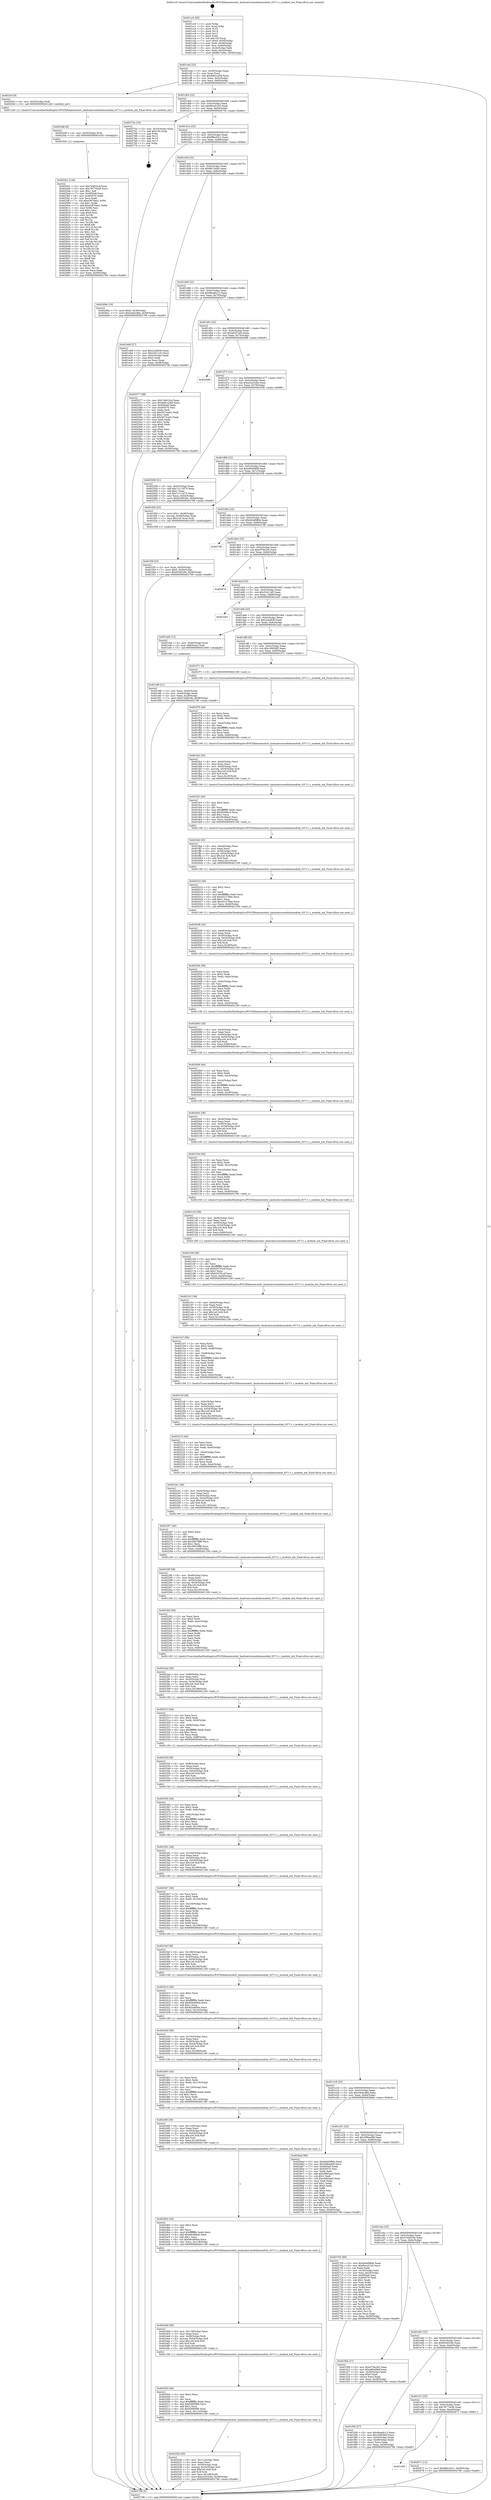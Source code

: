 digraph "0x401cc0" {
  label = "0x401cc0 (/mnt/c/Users/mathe/Desktop/tcc/POCII/binaries/extr_hashcatsrcmodulesmodule_03711.c_module_init_Final-ollvm.out::main(0))"
  labelloc = "t"
  node[shape=record]

  Entry [label="",width=0.3,height=0.3,shape=circle,fillcolor=black,style=filled]
  "0x401ced" [label="{
     0x401ced [23]\l
     | [instrs]\l
     &nbsp;&nbsp;0x401ced \<+3\>: mov -0x58(%rbp),%eax\l
     &nbsp;&nbsp;0x401cf0 \<+2\>: mov %eax,%ecx\l
     &nbsp;&nbsp;0x401cf2 \<+6\>: sub $0x8481e26d,%ecx\l
     &nbsp;&nbsp;0x401cf8 \<+3\>: mov %eax,-0x5c(%rbp)\l
     &nbsp;&nbsp;0x401cfb \<+3\>: mov %ecx,-0x60(%rbp)\l
     &nbsp;&nbsp;0x401cfe \<+6\>: je 00000000004025cf \<main+0x90f\>\l
  }"]
  "0x4025cf" [label="{
     0x4025cf [9]\l
     | [instrs]\l
     &nbsp;&nbsp;0x4025cf \<+4\>: mov -0x50(%rbp),%rdi\l
     &nbsp;&nbsp;0x4025d3 \<+5\>: call 0000000000401240 \<module_init\>\l
     | [calls]\l
     &nbsp;&nbsp;0x401240 \{1\} (/mnt/c/Users/mathe/Desktop/tcc/POCII/binaries/extr_hashcatsrcmodulesmodule_03711.c_module_init_Final-ollvm.out::module_init)\l
  }"]
  "0x401d04" [label="{
     0x401d04 [22]\l
     | [instrs]\l
     &nbsp;&nbsp;0x401d04 \<+5\>: jmp 0000000000401d09 \<main+0x49\>\l
     &nbsp;&nbsp;0x401d09 \<+3\>: mov -0x5c(%rbp),%eax\l
     &nbsp;&nbsp;0x401d0c \<+5\>: sub $0x84ca51b5,%eax\l
     &nbsp;&nbsp;0x401d11 \<+3\>: mov %eax,-0x64(%rbp)\l
     &nbsp;&nbsp;0x401d14 \<+6\>: je 000000000040275e \<main+0xa9e\>\l
  }"]
  Exit [label="",width=0.3,height=0.3,shape=circle,fillcolor=black,style=filled,peripheries=2]
  "0x40275e" [label="{
     0x40275e [19]\l
     | [instrs]\l
     &nbsp;&nbsp;0x40275e \<+3\>: mov -0x24(%rbp),%eax\l
     &nbsp;&nbsp;0x402761 \<+7\>: add $0x100,%rsp\l
     &nbsp;&nbsp;0x402768 \<+1\>: pop %rbx\l
     &nbsp;&nbsp;0x402769 \<+2\>: pop %r12\l
     &nbsp;&nbsp;0x40276b \<+2\>: pop %r14\l
     &nbsp;&nbsp;0x40276d \<+2\>: pop %r15\l
     &nbsp;&nbsp;0x40276f \<+1\>: pop %rbp\l
     &nbsp;&nbsp;0x402770 \<+1\>: ret\l
  }"]
  "0x401d1a" [label="{
     0x401d1a [22]\l
     | [instrs]\l
     &nbsp;&nbsp;0x401d1a \<+5\>: jmp 0000000000401d1f \<main+0x5f\>\l
     &nbsp;&nbsp;0x401d1f \<+3\>: mov -0x5c(%rbp),%eax\l
     &nbsp;&nbsp;0x401d22 \<+5\>: sub $0x8fbc02c1,%eax\l
     &nbsp;&nbsp;0x401d27 \<+3\>: mov %eax,-0x68(%rbp)\l
     &nbsp;&nbsp;0x401d2a \<+6\>: je 000000000040269a \<main+0x9da\>\l
  }"]
  "0x401e95" [label="{
     0x401e95\l
  }", style=dashed]
  "0x40269a" [label="{
     0x40269a [19]\l
     | [instrs]\l
     &nbsp;&nbsp;0x40269a \<+7\>: movl $0x0,-0x30(%rbp)\l
     &nbsp;&nbsp;0x4026a1 \<+7\>: movl $0x24e4cd8a,-0x58(%rbp)\l
     &nbsp;&nbsp;0x4026a8 \<+5\>: jmp 0000000000402796 \<main+0xad6\>\l
  }"]
  "0x401d30" [label="{
     0x401d30 [22]\l
     | [instrs]\l
     &nbsp;&nbsp;0x401d30 \<+5\>: jmp 0000000000401d35 \<main+0x75\>\l
     &nbsp;&nbsp;0x401d35 \<+3\>: mov -0x5c(%rbp),%eax\l
     &nbsp;&nbsp;0x401d38 \<+5\>: sub $0x8fc7a06c,%eax\l
     &nbsp;&nbsp;0x401d3d \<+3\>: mov %eax,-0x6c(%rbp)\l
     &nbsp;&nbsp;0x401d40 \<+6\>: je 0000000000401eb8 \<main+0x1f8\>\l
  }"]
  "0x402671" [label="{
     0x402671 [12]\l
     | [instrs]\l
     &nbsp;&nbsp;0x402671 \<+7\>: movl $0x8fbc02c1,-0x58(%rbp)\l
     &nbsp;&nbsp;0x402678 \<+5\>: jmp 0000000000402796 \<main+0xad6\>\l
  }"]
  "0x401eb8" [label="{
     0x401eb8 [27]\l
     | [instrs]\l
     &nbsp;&nbsp;0x401eb8 \<+5\>: mov $0x2cbd930,%eax\l
     &nbsp;&nbsp;0x401ebd \<+5\>: mov $0x23411d3,%ecx\l
     &nbsp;&nbsp;0x401ec2 \<+3\>: mov -0x2c(%rbp),%edx\l
     &nbsp;&nbsp;0x401ec5 \<+3\>: cmp $0x2,%edx\l
     &nbsp;&nbsp;0x401ec8 \<+3\>: cmovne %ecx,%eax\l
     &nbsp;&nbsp;0x401ecb \<+3\>: mov %eax,-0x58(%rbp)\l
     &nbsp;&nbsp;0x401ece \<+5\>: jmp 0000000000402796 \<main+0xad6\>\l
  }"]
  "0x401d46" [label="{
     0x401d46 [22]\l
     | [instrs]\l
     &nbsp;&nbsp;0x401d46 \<+5\>: jmp 0000000000401d4b \<main+0x8b\>\l
     &nbsp;&nbsp;0x401d4b \<+3\>: mov -0x5c(%rbp),%eax\l
     &nbsp;&nbsp;0x401d4e \<+5\>: sub $0x9bae6c13,%eax\l
     &nbsp;&nbsp;0x401d53 \<+3\>: mov %eax,-0x70(%rbp)\l
     &nbsp;&nbsp;0x401d56 \<+6\>: je 0000000000402577 \<main+0x8b7\>\l
  }"]
  "0x402796" [label="{
     0x402796 [5]\l
     | [instrs]\l
     &nbsp;&nbsp;0x402796 \<+5\>: jmp 0000000000401ced \<main+0x2d\>\l
  }"]
  "0x401cc0" [label="{
     0x401cc0 [45]\l
     | [instrs]\l
     &nbsp;&nbsp;0x401cc0 \<+1\>: push %rbp\l
     &nbsp;&nbsp;0x401cc1 \<+3\>: mov %rsp,%rbp\l
     &nbsp;&nbsp;0x401cc4 \<+2\>: push %r15\l
     &nbsp;&nbsp;0x401cc6 \<+2\>: push %r14\l
     &nbsp;&nbsp;0x401cc8 \<+2\>: push %r12\l
     &nbsp;&nbsp;0x401cca \<+1\>: push %rbx\l
     &nbsp;&nbsp;0x401ccb \<+7\>: sub $0x100,%rsp\l
     &nbsp;&nbsp;0x401cd2 \<+7\>: movl $0x0,-0x30(%rbp)\l
     &nbsp;&nbsp;0x401cd9 \<+3\>: mov %edi,-0x34(%rbp)\l
     &nbsp;&nbsp;0x401cdc \<+4\>: mov %rsi,-0x40(%rbp)\l
     &nbsp;&nbsp;0x401ce0 \<+3\>: mov -0x34(%rbp),%edi\l
     &nbsp;&nbsp;0x401ce3 \<+3\>: mov %edi,-0x2c(%rbp)\l
     &nbsp;&nbsp;0x401ce6 \<+7\>: movl $0x8fc7a06c,-0x58(%rbp)\l
  }"]
  "0x4025e1" [label="{
     0x4025e1 [144]\l
     | [instrs]\l
     &nbsp;&nbsp;0x4025e1 \<+5\>: mov $0x7d461fcd,%eax\l
     &nbsp;&nbsp;0x4025e6 \<+5\>: mov $0x78775a36,%ecx\l
     &nbsp;&nbsp;0x4025eb \<+2\>: mov $0x1,%dl\l
     &nbsp;&nbsp;0x4025ed \<+7\>: mov 0x4050a8,%esi\l
     &nbsp;&nbsp;0x4025f4 \<+8\>: mov 0x405070,%r8d\l
     &nbsp;&nbsp;0x4025fc \<+3\>: mov %esi,%r9d\l
     &nbsp;&nbsp;0x4025ff \<+7\>: sub $0xe3870ed1,%r9d\l
     &nbsp;&nbsp;0x402606 \<+4\>: sub $0x1,%r9d\l
     &nbsp;&nbsp;0x40260a \<+7\>: add $0xe3870ed1,%r9d\l
     &nbsp;&nbsp;0x402611 \<+4\>: imul %r9d,%esi\l
     &nbsp;&nbsp;0x402615 \<+3\>: and $0x1,%esi\l
     &nbsp;&nbsp;0x402618 \<+3\>: cmp $0x0,%esi\l
     &nbsp;&nbsp;0x40261b \<+4\>: sete %r10b\l
     &nbsp;&nbsp;0x40261f \<+4\>: cmp $0xa,%r8d\l
     &nbsp;&nbsp;0x402623 \<+4\>: setl %r11b\l
     &nbsp;&nbsp;0x402627 \<+3\>: mov %r10b,%bl\l
     &nbsp;&nbsp;0x40262a \<+3\>: xor $0xff,%bl\l
     &nbsp;&nbsp;0x40262d \<+3\>: mov %r11b,%r14b\l
     &nbsp;&nbsp;0x402630 \<+4\>: xor $0xff,%r14b\l
     &nbsp;&nbsp;0x402634 \<+3\>: xor $0x1,%dl\l
     &nbsp;&nbsp;0x402637 \<+3\>: mov %bl,%r15b\l
     &nbsp;&nbsp;0x40263a \<+4\>: and $0xff,%r15b\l
     &nbsp;&nbsp;0x40263e \<+3\>: and %dl,%r10b\l
     &nbsp;&nbsp;0x402641 \<+3\>: mov %r14b,%r12b\l
     &nbsp;&nbsp;0x402644 \<+4\>: and $0xff,%r12b\l
     &nbsp;&nbsp;0x402648 \<+3\>: and %dl,%r11b\l
     &nbsp;&nbsp;0x40264b \<+3\>: or %r10b,%r15b\l
     &nbsp;&nbsp;0x40264e \<+3\>: or %r11b,%r12b\l
     &nbsp;&nbsp;0x402651 \<+3\>: xor %r12b,%r15b\l
     &nbsp;&nbsp;0x402654 \<+3\>: or %r14b,%bl\l
     &nbsp;&nbsp;0x402657 \<+3\>: xor $0xff,%bl\l
     &nbsp;&nbsp;0x40265a \<+3\>: or $0x1,%dl\l
     &nbsp;&nbsp;0x40265d \<+2\>: and %dl,%bl\l
     &nbsp;&nbsp;0x40265f \<+3\>: or %bl,%r15b\l
     &nbsp;&nbsp;0x402662 \<+4\>: test $0x1,%r15b\l
     &nbsp;&nbsp;0x402666 \<+3\>: cmovne %ecx,%eax\l
     &nbsp;&nbsp;0x402669 \<+3\>: mov %eax,-0x58(%rbp)\l
     &nbsp;&nbsp;0x40266c \<+5\>: jmp 0000000000402796 \<main+0xad6\>\l
  }"]
  "0x402577" [label="{
     0x402577 [88]\l
     | [instrs]\l
     &nbsp;&nbsp;0x402577 \<+5\>: mov $0x7d461fcd,%eax\l
     &nbsp;&nbsp;0x40257c \<+5\>: mov $0x8481e26d,%ecx\l
     &nbsp;&nbsp;0x402581 \<+7\>: mov 0x4050a8,%edx\l
     &nbsp;&nbsp;0x402588 \<+7\>: mov 0x405070,%esi\l
     &nbsp;&nbsp;0x40258f \<+2\>: mov %edx,%edi\l
     &nbsp;&nbsp;0x402591 \<+6\>: sub $0x2673ca0c,%edi\l
     &nbsp;&nbsp;0x402597 \<+3\>: sub $0x1,%edi\l
     &nbsp;&nbsp;0x40259a \<+6\>: add $0x2673ca0c,%edi\l
     &nbsp;&nbsp;0x4025a0 \<+3\>: imul %edi,%edx\l
     &nbsp;&nbsp;0x4025a3 \<+3\>: and $0x1,%edx\l
     &nbsp;&nbsp;0x4025a6 \<+3\>: cmp $0x0,%edx\l
     &nbsp;&nbsp;0x4025a9 \<+4\>: sete %r8b\l
     &nbsp;&nbsp;0x4025ad \<+3\>: cmp $0xa,%esi\l
     &nbsp;&nbsp;0x4025b0 \<+4\>: setl %r9b\l
     &nbsp;&nbsp;0x4025b4 \<+3\>: mov %r8b,%r10b\l
     &nbsp;&nbsp;0x4025b7 \<+3\>: and %r9b,%r10b\l
     &nbsp;&nbsp;0x4025ba \<+3\>: xor %r9b,%r8b\l
     &nbsp;&nbsp;0x4025bd \<+3\>: or %r8b,%r10b\l
     &nbsp;&nbsp;0x4025c0 \<+4\>: test $0x1,%r10b\l
     &nbsp;&nbsp;0x4025c4 \<+3\>: cmovne %ecx,%eax\l
     &nbsp;&nbsp;0x4025c7 \<+3\>: mov %eax,-0x58(%rbp)\l
     &nbsp;&nbsp;0x4025ca \<+5\>: jmp 0000000000402796 \<main+0xad6\>\l
  }"]
  "0x401d5c" [label="{
     0x401d5c [22]\l
     | [instrs]\l
     &nbsp;&nbsp;0x401d5c \<+5\>: jmp 0000000000401d61 \<main+0xa1\>\l
     &nbsp;&nbsp;0x401d61 \<+3\>: mov -0x5c(%rbp),%eax\l
     &nbsp;&nbsp;0x401d64 \<+5\>: sub $0xa02f7a43,%eax\l
     &nbsp;&nbsp;0x401d69 \<+3\>: mov %eax,-0x74(%rbp)\l
     &nbsp;&nbsp;0x401d6c \<+6\>: je 0000000000402689 \<main+0x9c9\>\l
  }"]
  "0x4025d8" [label="{
     0x4025d8 [9]\l
     | [instrs]\l
     &nbsp;&nbsp;0x4025d8 \<+4\>: mov -0x50(%rbp),%rdi\l
     &nbsp;&nbsp;0x4025dc \<+5\>: call 0000000000401030 \<free@plt\>\l
     | [calls]\l
     &nbsp;&nbsp;0x401030 \{1\} (unknown)\l
  }"]
  "0x402689" [label="{
     0x402689\l
  }", style=dashed]
  "0x401d72" [label="{
     0x401d72 [22]\l
     | [instrs]\l
     &nbsp;&nbsp;0x401d72 \<+5\>: jmp 0000000000401d77 \<main+0xb7\>\l
     &nbsp;&nbsp;0x401d77 \<+3\>: mov -0x5c(%rbp),%eax\l
     &nbsp;&nbsp;0x401d7a \<+5\>: sub $0xa1b22c6a,%eax\l
     &nbsp;&nbsp;0x401d7f \<+3\>: mov %eax,-0x78(%rbp)\l
     &nbsp;&nbsp;0x401d82 \<+6\>: je 0000000000402558 \<main+0x898\>\l
  }"]
  "0x40252b" [label="{
     0x40252b [45]\l
     | [instrs]\l
     &nbsp;&nbsp;0x40252b \<+6\>: mov -0x11c(%rbp),%ecx\l
     &nbsp;&nbsp;0x402531 \<+3\>: imul %eax,%ecx\l
     &nbsp;&nbsp;0x402534 \<+4\>: mov -0x50(%rbp),%rdi\l
     &nbsp;&nbsp;0x402538 \<+4\>: movslq -0x54(%rbp),%r8\l
     &nbsp;&nbsp;0x40253c \<+7\>: imul $0x1e0,%r8,%r8\l
     &nbsp;&nbsp;0x402543 \<+3\>: add %r8,%rdi\l
     &nbsp;&nbsp;0x402546 \<+6\>: mov %ecx,0x1d8(%rdi)\l
     &nbsp;&nbsp;0x40254c \<+7\>: movl $0xa1b22c6a,-0x58(%rbp)\l
     &nbsp;&nbsp;0x402553 \<+5\>: jmp 0000000000402796 \<main+0xad6\>\l
  }"]
  "0x402558" [label="{
     0x402558 [31]\l
     | [instrs]\l
     &nbsp;&nbsp;0x402558 \<+3\>: mov -0x54(%rbp),%eax\l
     &nbsp;&nbsp;0x40255b \<+5\>: add $0x7c113475,%eax\l
     &nbsp;&nbsp;0x402560 \<+3\>: add $0x1,%eax\l
     &nbsp;&nbsp;0x402563 \<+5\>: sub $0x7c113475,%eax\l
     &nbsp;&nbsp;0x402568 \<+3\>: mov %eax,-0x54(%rbp)\l
     &nbsp;&nbsp;0x40256b \<+7\>: movl $0x654922fe,-0x58(%rbp)\l
     &nbsp;&nbsp;0x402572 \<+5\>: jmp 0000000000402796 \<main+0xad6\>\l
  }"]
  "0x401d88" [label="{
     0x401d88 [22]\l
     | [instrs]\l
     &nbsp;&nbsp;0x401d88 \<+5\>: jmp 0000000000401d8d \<main+0xcd\>\l
     &nbsp;&nbsp;0x401d8d \<+3\>: mov -0x5c(%rbp),%eax\l
     &nbsp;&nbsp;0x401d90 \<+5\>: sub $0xa90d48df,%eax\l
     &nbsp;&nbsp;0x401d95 \<+3\>: mov %eax,-0x7c(%rbp)\l
     &nbsp;&nbsp;0x401d98 \<+6\>: je 0000000000401f28 \<main+0x268\>\l
  }"]
  "0x402503" [label="{
     0x402503 [40]\l
     | [instrs]\l
     &nbsp;&nbsp;0x402503 \<+5\>: mov $0x2,%ecx\l
     &nbsp;&nbsp;0x402508 \<+1\>: cltd\l
     &nbsp;&nbsp;0x402509 \<+2\>: idiv %ecx\l
     &nbsp;&nbsp;0x40250b \<+6\>: imul $0xfffffffe,%edx,%ecx\l
     &nbsp;&nbsp;0x402511 \<+6\>: add $0xf28906f9,%ecx\l
     &nbsp;&nbsp;0x402517 \<+3\>: add $0x1,%ecx\l
     &nbsp;&nbsp;0x40251a \<+6\>: sub $0xf28906f9,%ecx\l
     &nbsp;&nbsp;0x402520 \<+6\>: mov %ecx,-0x11c(%rbp)\l
     &nbsp;&nbsp;0x402526 \<+5\>: call 0000000000401160 \<next_i\>\l
     | [calls]\l
     &nbsp;&nbsp;0x401160 \{1\} (/mnt/c/Users/mathe/Desktop/tcc/POCII/binaries/extr_hashcatsrcmodulesmodule_03711.c_module_init_Final-ollvm.out::next_i)\l
  }"]
  "0x401f28" [label="{
     0x401f28 [23]\l
     | [instrs]\l
     &nbsp;&nbsp;0x401f28 \<+7\>: movl $0x1,-0x48(%rbp)\l
     &nbsp;&nbsp;0x401f2f \<+4\>: movslq -0x48(%rbp),%rax\l
     &nbsp;&nbsp;0x401f33 \<+7\>: imul $0x1e0,%rax,%rdi\l
     &nbsp;&nbsp;0x401f3a \<+5\>: call 0000000000401050 \<malloc@plt\>\l
     | [calls]\l
     &nbsp;&nbsp;0x401050 \{1\} (unknown)\l
  }"]
  "0x401d9e" [label="{
     0x401d9e [22]\l
     | [instrs]\l
     &nbsp;&nbsp;0x401d9e \<+5\>: jmp 0000000000401da3 \<main+0xe3\>\l
     &nbsp;&nbsp;0x401da3 \<+3\>: mov -0x5c(%rbp),%eax\l
     &nbsp;&nbsp;0x401da6 \<+5\>: sub $0xb64d980e,%eax\l
     &nbsp;&nbsp;0x401dab \<+3\>: mov %eax,-0x80(%rbp)\l
     &nbsp;&nbsp;0x401dae \<+6\>: je 000000000040278f \<main+0xacf\>\l
  }"]
  "0x4024dd" [label="{
     0x4024dd [38]\l
     | [instrs]\l
     &nbsp;&nbsp;0x4024dd \<+6\>: mov -0x118(%rbp),%ecx\l
     &nbsp;&nbsp;0x4024e3 \<+3\>: imul %eax,%ecx\l
     &nbsp;&nbsp;0x4024e6 \<+4\>: mov -0x50(%rbp),%rdi\l
     &nbsp;&nbsp;0x4024ea \<+4\>: movslq -0x54(%rbp),%r8\l
     &nbsp;&nbsp;0x4024ee \<+7\>: imul $0x1e0,%r8,%r8\l
     &nbsp;&nbsp;0x4024f5 \<+3\>: add %r8,%rdi\l
     &nbsp;&nbsp;0x4024f8 \<+6\>: mov %ecx,0x1d4(%rdi)\l
     &nbsp;&nbsp;0x4024fe \<+5\>: call 0000000000401160 \<next_i\>\l
     | [calls]\l
     &nbsp;&nbsp;0x401160 \{1\} (/mnt/c/Users/mathe/Desktop/tcc/POCII/binaries/extr_hashcatsrcmodulesmodule_03711.c_module_init_Final-ollvm.out::next_i)\l
  }"]
  "0x40278f" [label="{
     0x40278f\l
  }", style=dashed]
  "0x401db4" [label="{
     0x401db4 [25]\l
     | [instrs]\l
     &nbsp;&nbsp;0x401db4 \<+5\>: jmp 0000000000401db9 \<main+0xf9\>\l
     &nbsp;&nbsp;0x401db9 \<+3\>: mov -0x5c(%rbp),%eax\l
     &nbsp;&nbsp;0x401dbc \<+5\>: sub $0xcf79e2e5,%eax\l
     &nbsp;&nbsp;0x401dc1 \<+6\>: mov %eax,-0x84(%rbp)\l
     &nbsp;&nbsp;0x401dc7 \<+6\>: je 000000000040267d \<main+0x9bd\>\l
  }"]
  "0x4024b5" [label="{
     0x4024b5 [40]\l
     | [instrs]\l
     &nbsp;&nbsp;0x4024b5 \<+5\>: mov $0x2,%ecx\l
     &nbsp;&nbsp;0x4024ba \<+1\>: cltd\l
     &nbsp;&nbsp;0x4024bb \<+2\>: idiv %ecx\l
     &nbsp;&nbsp;0x4024bd \<+6\>: imul $0xfffffffe,%edx,%ecx\l
     &nbsp;&nbsp;0x4024c3 \<+6\>: add $0xb9cd9de0,%ecx\l
     &nbsp;&nbsp;0x4024c9 \<+3\>: add $0x1,%ecx\l
     &nbsp;&nbsp;0x4024cc \<+6\>: sub $0xb9cd9de0,%ecx\l
     &nbsp;&nbsp;0x4024d2 \<+6\>: mov %ecx,-0x118(%rbp)\l
     &nbsp;&nbsp;0x4024d8 \<+5\>: call 0000000000401160 \<next_i\>\l
     | [calls]\l
     &nbsp;&nbsp;0x401160 \{1\} (/mnt/c/Users/mathe/Desktop/tcc/POCII/binaries/extr_hashcatsrcmodulesmodule_03711.c_module_init_Final-ollvm.out::next_i)\l
  }"]
  "0x40267d" [label="{
     0x40267d\l
  }", style=dashed]
  "0x401dcd" [label="{
     0x401dcd [25]\l
     | [instrs]\l
     &nbsp;&nbsp;0x401dcd \<+5\>: jmp 0000000000401dd2 \<main+0x112\>\l
     &nbsp;&nbsp;0x401dd2 \<+3\>: mov -0x5c(%rbp),%eax\l
     &nbsp;&nbsp;0x401dd5 \<+5\>: sub $0x23411d3,%eax\l
     &nbsp;&nbsp;0x401dda \<+6\>: mov %eax,-0x88(%rbp)\l
     &nbsp;&nbsp;0x401de0 \<+6\>: je 0000000000401ed3 \<main+0x213\>\l
  }"]
  "0x40248f" [label="{
     0x40248f [38]\l
     | [instrs]\l
     &nbsp;&nbsp;0x40248f \<+6\>: mov -0x114(%rbp),%ecx\l
     &nbsp;&nbsp;0x402495 \<+3\>: imul %eax,%ecx\l
     &nbsp;&nbsp;0x402498 \<+4\>: mov -0x50(%rbp),%rdi\l
     &nbsp;&nbsp;0x40249c \<+4\>: movslq -0x54(%rbp),%r8\l
     &nbsp;&nbsp;0x4024a0 \<+7\>: imul $0x1e0,%r8,%r8\l
     &nbsp;&nbsp;0x4024a7 \<+3\>: add %r8,%rdi\l
     &nbsp;&nbsp;0x4024aa \<+6\>: mov %ecx,0x1d0(%rdi)\l
     &nbsp;&nbsp;0x4024b0 \<+5\>: call 0000000000401160 \<next_i\>\l
     | [calls]\l
     &nbsp;&nbsp;0x401160 \{1\} (/mnt/c/Users/mathe/Desktop/tcc/POCII/binaries/extr_hashcatsrcmodulesmodule_03711.c_module_init_Final-ollvm.out::next_i)\l
  }"]
  "0x401ed3" [label="{
     0x401ed3\l
  }", style=dashed]
  "0x401de6" [label="{
     0x401de6 [25]\l
     | [instrs]\l
     &nbsp;&nbsp;0x401de6 \<+5\>: jmp 0000000000401deb \<main+0x12b\>\l
     &nbsp;&nbsp;0x401deb \<+3\>: mov -0x5c(%rbp),%eax\l
     &nbsp;&nbsp;0x401dee \<+5\>: sub $0x2cbd930,%eax\l
     &nbsp;&nbsp;0x401df3 \<+6\>: mov %eax,-0x8c(%rbp)\l
     &nbsp;&nbsp;0x401df9 \<+6\>: je 0000000000401eeb \<main+0x22b\>\l
  }"]
  "0x402463" [label="{
     0x402463 [44]\l
     | [instrs]\l
     &nbsp;&nbsp;0x402463 \<+2\>: xor %ecx,%ecx\l
     &nbsp;&nbsp;0x402465 \<+5\>: mov $0x2,%edx\l
     &nbsp;&nbsp;0x40246a \<+6\>: mov %edx,-0x110(%rbp)\l
     &nbsp;&nbsp;0x402470 \<+1\>: cltd\l
     &nbsp;&nbsp;0x402471 \<+6\>: mov -0x110(%rbp),%esi\l
     &nbsp;&nbsp;0x402477 \<+2\>: idiv %esi\l
     &nbsp;&nbsp;0x402479 \<+6\>: imul $0xfffffffe,%edx,%edx\l
     &nbsp;&nbsp;0x40247f \<+3\>: sub $0x1,%ecx\l
     &nbsp;&nbsp;0x402482 \<+2\>: sub %ecx,%edx\l
     &nbsp;&nbsp;0x402484 \<+6\>: mov %edx,-0x114(%rbp)\l
     &nbsp;&nbsp;0x40248a \<+5\>: call 0000000000401160 \<next_i\>\l
     | [calls]\l
     &nbsp;&nbsp;0x401160 \{1\} (/mnt/c/Users/mathe/Desktop/tcc/POCII/binaries/extr_hashcatsrcmodulesmodule_03711.c_module_init_Final-ollvm.out::next_i)\l
  }"]
  "0x401eeb" [label="{
     0x401eeb [13]\l
     | [instrs]\l
     &nbsp;&nbsp;0x401eeb \<+4\>: mov -0x40(%rbp),%rax\l
     &nbsp;&nbsp;0x401eef \<+4\>: mov 0x8(%rax),%rdi\l
     &nbsp;&nbsp;0x401ef3 \<+5\>: call 0000000000401060 \<atoi@plt\>\l
     | [calls]\l
     &nbsp;&nbsp;0x401060 \{1\} (unknown)\l
  }"]
  "0x401dff" [label="{
     0x401dff [25]\l
     | [instrs]\l
     &nbsp;&nbsp;0x401dff \<+5\>: jmp 0000000000401e04 \<main+0x144\>\l
     &nbsp;&nbsp;0x401e04 \<+3\>: mov -0x5c(%rbp),%eax\l
     &nbsp;&nbsp;0x401e07 \<+5\>: sub $0x1695f4f3,%eax\l
     &nbsp;&nbsp;0x401e0c \<+6\>: mov %eax,-0x90(%rbp)\l
     &nbsp;&nbsp;0x401e12 \<+6\>: je 0000000000401f71 \<main+0x2b1\>\l
  }"]
  "0x401ef8" [label="{
     0x401ef8 [21]\l
     | [instrs]\l
     &nbsp;&nbsp;0x401ef8 \<+3\>: mov %eax,-0x44(%rbp)\l
     &nbsp;&nbsp;0x401efb \<+3\>: mov -0x44(%rbp),%eax\l
     &nbsp;&nbsp;0x401efe \<+3\>: mov %eax,-0x28(%rbp)\l
     &nbsp;&nbsp;0x401f01 \<+7\>: movl $0x37bb819b,-0x58(%rbp)\l
     &nbsp;&nbsp;0x401f08 \<+5\>: jmp 0000000000402796 \<main+0xad6\>\l
  }"]
  "0x40243d" [label="{
     0x40243d [38]\l
     | [instrs]\l
     &nbsp;&nbsp;0x40243d \<+6\>: mov -0x10c(%rbp),%ecx\l
     &nbsp;&nbsp;0x402443 \<+3\>: imul %eax,%ecx\l
     &nbsp;&nbsp;0x402446 \<+4\>: mov -0x50(%rbp),%rdi\l
     &nbsp;&nbsp;0x40244a \<+4\>: movslq -0x54(%rbp),%r8\l
     &nbsp;&nbsp;0x40244e \<+7\>: imul $0x1e0,%r8,%r8\l
     &nbsp;&nbsp;0x402455 \<+3\>: add %r8,%rdi\l
     &nbsp;&nbsp;0x402458 \<+6\>: mov %ecx,0x198(%rdi)\l
     &nbsp;&nbsp;0x40245e \<+5\>: call 0000000000401160 \<next_i\>\l
     | [calls]\l
     &nbsp;&nbsp;0x401160 \{1\} (/mnt/c/Users/mathe/Desktop/tcc/POCII/binaries/extr_hashcatsrcmodulesmodule_03711.c_module_init_Final-ollvm.out::next_i)\l
  }"]
  "0x401f71" [label="{
     0x401f71 [5]\l
     | [instrs]\l
     &nbsp;&nbsp;0x401f71 \<+5\>: call 0000000000401160 \<next_i\>\l
     | [calls]\l
     &nbsp;&nbsp;0x401160 \{1\} (/mnt/c/Users/mathe/Desktop/tcc/POCII/binaries/extr_hashcatsrcmodulesmodule_03711.c_module_init_Final-ollvm.out::next_i)\l
  }"]
  "0x401e18" [label="{
     0x401e18 [25]\l
     | [instrs]\l
     &nbsp;&nbsp;0x401e18 \<+5\>: jmp 0000000000401e1d \<main+0x15d\>\l
     &nbsp;&nbsp;0x401e1d \<+3\>: mov -0x5c(%rbp),%eax\l
     &nbsp;&nbsp;0x401e20 \<+5\>: sub $0x24e4cd8a,%eax\l
     &nbsp;&nbsp;0x401e25 \<+6\>: mov %eax,-0x94(%rbp)\l
     &nbsp;&nbsp;0x401e2b \<+6\>: je 00000000004026ad \<main+0x9ed\>\l
  }"]
  "0x402415" [label="{
     0x402415 [40]\l
     | [instrs]\l
     &nbsp;&nbsp;0x402415 \<+5\>: mov $0x2,%ecx\l
     &nbsp;&nbsp;0x40241a \<+1\>: cltd\l
     &nbsp;&nbsp;0x40241b \<+2\>: idiv %ecx\l
     &nbsp;&nbsp;0x40241d \<+6\>: imul $0xfffffffe,%edx,%ecx\l
     &nbsp;&nbsp;0x402423 \<+6\>: add $0x82b4695a,%ecx\l
     &nbsp;&nbsp;0x402429 \<+3\>: add $0x1,%ecx\l
     &nbsp;&nbsp;0x40242c \<+6\>: sub $0x82b4695a,%ecx\l
     &nbsp;&nbsp;0x402432 \<+6\>: mov %ecx,-0x10c(%rbp)\l
     &nbsp;&nbsp;0x402438 \<+5\>: call 0000000000401160 \<next_i\>\l
     | [calls]\l
     &nbsp;&nbsp;0x401160 \{1\} (/mnt/c/Users/mathe/Desktop/tcc/POCII/binaries/extr_hashcatsrcmodulesmodule_03711.c_module_init_Final-ollvm.out::next_i)\l
  }"]
  "0x4026ad" [label="{
     0x4026ad [88]\l
     | [instrs]\l
     &nbsp;&nbsp;0x4026ad \<+5\>: mov $0xb64d980e,%eax\l
     &nbsp;&nbsp;0x4026b2 \<+5\>: mov $0x2f0bad99,%ecx\l
     &nbsp;&nbsp;0x4026b7 \<+7\>: mov 0x4050a8,%edx\l
     &nbsp;&nbsp;0x4026be \<+7\>: mov 0x405070,%esi\l
     &nbsp;&nbsp;0x4026c5 \<+2\>: mov %edx,%edi\l
     &nbsp;&nbsp;0x4026c7 \<+6\>: add $0xcfd83aa5,%edi\l
     &nbsp;&nbsp;0x4026cd \<+3\>: sub $0x1,%edi\l
     &nbsp;&nbsp;0x4026d0 \<+6\>: sub $0xcfd83aa5,%edi\l
     &nbsp;&nbsp;0x4026d6 \<+3\>: imul %edi,%edx\l
     &nbsp;&nbsp;0x4026d9 \<+3\>: and $0x1,%edx\l
     &nbsp;&nbsp;0x4026dc \<+3\>: cmp $0x0,%edx\l
     &nbsp;&nbsp;0x4026df \<+4\>: sete %r8b\l
     &nbsp;&nbsp;0x4026e3 \<+3\>: cmp $0xa,%esi\l
     &nbsp;&nbsp;0x4026e6 \<+4\>: setl %r9b\l
     &nbsp;&nbsp;0x4026ea \<+3\>: mov %r8b,%r10b\l
     &nbsp;&nbsp;0x4026ed \<+3\>: and %r9b,%r10b\l
     &nbsp;&nbsp;0x4026f0 \<+3\>: xor %r9b,%r8b\l
     &nbsp;&nbsp;0x4026f3 \<+3\>: or %r8b,%r10b\l
     &nbsp;&nbsp;0x4026f6 \<+4\>: test $0x1,%r10b\l
     &nbsp;&nbsp;0x4026fa \<+3\>: cmovne %ecx,%eax\l
     &nbsp;&nbsp;0x4026fd \<+3\>: mov %eax,-0x58(%rbp)\l
     &nbsp;&nbsp;0x402700 \<+5\>: jmp 0000000000402796 \<main+0xad6\>\l
  }"]
  "0x401e31" [label="{
     0x401e31 [25]\l
     | [instrs]\l
     &nbsp;&nbsp;0x401e31 \<+5\>: jmp 0000000000401e36 \<main+0x176\>\l
     &nbsp;&nbsp;0x401e36 \<+3\>: mov -0x5c(%rbp),%eax\l
     &nbsp;&nbsp;0x401e39 \<+5\>: sub $0x2f0bad99,%eax\l
     &nbsp;&nbsp;0x401e3e \<+6\>: mov %eax,-0x98(%rbp)\l
     &nbsp;&nbsp;0x401e44 \<+6\>: je 0000000000402705 \<main+0xa45\>\l
  }"]
  "0x4023ef" [label="{
     0x4023ef [38]\l
     | [instrs]\l
     &nbsp;&nbsp;0x4023ef \<+6\>: mov -0x108(%rbp),%ecx\l
     &nbsp;&nbsp;0x4023f5 \<+3\>: imul %eax,%ecx\l
     &nbsp;&nbsp;0x4023f8 \<+4\>: mov -0x50(%rbp),%rdi\l
     &nbsp;&nbsp;0x4023fc \<+4\>: movslq -0x54(%rbp),%r8\l
     &nbsp;&nbsp;0x402400 \<+7\>: imul $0x1e0,%r8,%r8\l
     &nbsp;&nbsp;0x402407 \<+3\>: add %r8,%rdi\l
     &nbsp;&nbsp;0x40240a \<+6\>: mov %ecx,0x194(%rdi)\l
     &nbsp;&nbsp;0x402410 \<+5\>: call 0000000000401160 \<next_i\>\l
     | [calls]\l
     &nbsp;&nbsp;0x401160 \{1\} (/mnt/c/Users/mathe/Desktop/tcc/POCII/binaries/extr_hashcatsrcmodulesmodule_03711.c_module_init_Final-ollvm.out::next_i)\l
  }"]
  "0x402705" [label="{
     0x402705 [89]\l
     | [instrs]\l
     &nbsp;&nbsp;0x402705 \<+5\>: mov $0xb64d980e,%eax\l
     &nbsp;&nbsp;0x40270a \<+5\>: mov $0x84ca51b5,%ecx\l
     &nbsp;&nbsp;0x40270f \<+2\>: xor %edx,%edx\l
     &nbsp;&nbsp;0x402711 \<+3\>: mov -0x30(%rbp),%esi\l
     &nbsp;&nbsp;0x402714 \<+3\>: mov %esi,-0x24(%rbp)\l
     &nbsp;&nbsp;0x402717 \<+7\>: mov 0x4050a8,%esi\l
     &nbsp;&nbsp;0x40271e \<+7\>: mov 0x405070,%edi\l
     &nbsp;&nbsp;0x402725 \<+3\>: sub $0x1,%edx\l
     &nbsp;&nbsp;0x402728 \<+3\>: mov %esi,%r8d\l
     &nbsp;&nbsp;0x40272b \<+3\>: add %edx,%r8d\l
     &nbsp;&nbsp;0x40272e \<+4\>: imul %r8d,%esi\l
     &nbsp;&nbsp;0x402732 \<+3\>: and $0x1,%esi\l
     &nbsp;&nbsp;0x402735 \<+3\>: cmp $0x0,%esi\l
     &nbsp;&nbsp;0x402738 \<+4\>: sete %r9b\l
     &nbsp;&nbsp;0x40273c \<+3\>: cmp $0xa,%edi\l
     &nbsp;&nbsp;0x40273f \<+4\>: setl %r10b\l
     &nbsp;&nbsp;0x402743 \<+3\>: mov %r9b,%r11b\l
     &nbsp;&nbsp;0x402746 \<+3\>: and %r10b,%r11b\l
     &nbsp;&nbsp;0x402749 \<+3\>: xor %r10b,%r9b\l
     &nbsp;&nbsp;0x40274c \<+3\>: or %r9b,%r11b\l
     &nbsp;&nbsp;0x40274f \<+4\>: test $0x1,%r11b\l
     &nbsp;&nbsp;0x402753 \<+3\>: cmovne %ecx,%eax\l
     &nbsp;&nbsp;0x402756 \<+3\>: mov %eax,-0x58(%rbp)\l
     &nbsp;&nbsp;0x402759 \<+5\>: jmp 0000000000402796 \<main+0xad6\>\l
  }"]
  "0x401e4a" [label="{
     0x401e4a [25]\l
     | [instrs]\l
     &nbsp;&nbsp;0x401e4a \<+5\>: jmp 0000000000401e4f \<main+0x18f\>\l
     &nbsp;&nbsp;0x401e4f \<+3\>: mov -0x5c(%rbp),%eax\l
     &nbsp;&nbsp;0x401e52 \<+5\>: sub $0x37bb819b,%eax\l
     &nbsp;&nbsp;0x401e57 \<+6\>: mov %eax,-0x9c(%rbp)\l
     &nbsp;&nbsp;0x401e5d \<+6\>: je 0000000000401f0d \<main+0x24d\>\l
  }"]
  "0x4023b7" [label="{
     0x4023b7 [56]\l
     | [instrs]\l
     &nbsp;&nbsp;0x4023b7 \<+2\>: xor %ecx,%ecx\l
     &nbsp;&nbsp;0x4023b9 \<+5\>: mov $0x2,%edx\l
     &nbsp;&nbsp;0x4023be \<+6\>: mov %edx,-0x104(%rbp)\l
     &nbsp;&nbsp;0x4023c4 \<+1\>: cltd\l
     &nbsp;&nbsp;0x4023c5 \<+6\>: mov -0x104(%rbp),%esi\l
     &nbsp;&nbsp;0x4023cb \<+2\>: idiv %esi\l
     &nbsp;&nbsp;0x4023cd \<+6\>: imul $0xfffffffe,%edx,%edx\l
     &nbsp;&nbsp;0x4023d3 \<+3\>: mov %ecx,%r9d\l
     &nbsp;&nbsp;0x4023d6 \<+3\>: sub %edx,%r9d\l
     &nbsp;&nbsp;0x4023d9 \<+2\>: mov %ecx,%edx\l
     &nbsp;&nbsp;0x4023db \<+3\>: sub $0x1,%edx\l
     &nbsp;&nbsp;0x4023de \<+3\>: add %edx,%r9d\l
     &nbsp;&nbsp;0x4023e1 \<+3\>: sub %r9d,%ecx\l
     &nbsp;&nbsp;0x4023e4 \<+6\>: mov %ecx,-0x108(%rbp)\l
     &nbsp;&nbsp;0x4023ea \<+5\>: call 0000000000401160 \<next_i\>\l
     | [calls]\l
     &nbsp;&nbsp;0x401160 \{1\} (/mnt/c/Users/mathe/Desktop/tcc/POCII/binaries/extr_hashcatsrcmodulesmodule_03711.c_module_init_Final-ollvm.out::next_i)\l
  }"]
  "0x401f0d" [label="{
     0x401f0d [27]\l
     | [instrs]\l
     &nbsp;&nbsp;0x401f0d \<+5\>: mov $0xcf79e2e5,%eax\l
     &nbsp;&nbsp;0x401f12 \<+5\>: mov $0xa90d48df,%ecx\l
     &nbsp;&nbsp;0x401f17 \<+3\>: mov -0x28(%rbp),%edx\l
     &nbsp;&nbsp;0x401f1a \<+3\>: cmp $0x0,%edx\l
     &nbsp;&nbsp;0x401f1d \<+3\>: cmove %ecx,%eax\l
     &nbsp;&nbsp;0x401f20 \<+3\>: mov %eax,-0x58(%rbp)\l
     &nbsp;&nbsp;0x401f23 \<+5\>: jmp 0000000000402796 \<main+0xad6\>\l
  }"]
  "0x401e63" [label="{
     0x401e63 [25]\l
     | [instrs]\l
     &nbsp;&nbsp;0x401e63 \<+5\>: jmp 0000000000401e68 \<main+0x1a8\>\l
     &nbsp;&nbsp;0x401e68 \<+3\>: mov -0x5c(%rbp),%eax\l
     &nbsp;&nbsp;0x401e6b \<+5\>: sub $0x654922fe,%eax\l
     &nbsp;&nbsp;0x401e70 \<+6\>: mov %eax,-0xa0(%rbp)\l
     &nbsp;&nbsp;0x401e76 \<+6\>: je 0000000000401f56 \<main+0x296\>\l
  }"]
  "0x401f3f" [label="{
     0x401f3f [23]\l
     | [instrs]\l
     &nbsp;&nbsp;0x401f3f \<+4\>: mov %rax,-0x50(%rbp)\l
     &nbsp;&nbsp;0x401f43 \<+7\>: movl $0x0,-0x54(%rbp)\l
     &nbsp;&nbsp;0x401f4a \<+7\>: movl $0x654922fe,-0x58(%rbp)\l
     &nbsp;&nbsp;0x401f51 \<+5\>: jmp 0000000000402796 \<main+0xad6\>\l
  }"]
  "0x402391" [label="{
     0x402391 [38]\l
     | [instrs]\l
     &nbsp;&nbsp;0x402391 \<+6\>: mov -0x100(%rbp),%ecx\l
     &nbsp;&nbsp;0x402397 \<+3\>: imul %eax,%ecx\l
     &nbsp;&nbsp;0x40239a \<+4\>: mov -0x50(%rbp),%rdi\l
     &nbsp;&nbsp;0x40239e \<+4\>: movslq -0x54(%rbp),%r8\l
     &nbsp;&nbsp;0x4023a2 \<+7\>: imul $0x1e0,%r8,%r8\l
     &nbsp;&nbsp;0x4023a9 \<+3\>: add %r8,%rdi\l
     &nbsp;&nbsp;0x4023ac \<+6\>: mov %ecx,0x190(%rdi)\l
     &nbsp;&nbsp;0x4023b2 \<+5\>: call 0000000000401160 \<next_i\>\l
     | [calls]\l
     &nbsp;&nbsp;0x401160 \{1\} (/mnt/c/Users/mathe/Desktop/tcc/POCII/binaries/extr_hashcatsrcmodulesmodule_03711.c_module_init_Final-ollvm.out::next_i)\l
  }"]
  "0x401f56" [label="{
     0x401f56 [27]\l
     | [instrs]\l
     &nbsp;&nbsp;0x401f56 \<+5\>: mov $0x9bae6c13,%eax\l
     &nbsp;&nbsp;0x401f5b \<+5\>: mov $0x1695f4f3,%ecx\l
     &nbsp;&nbsp;0x401f60 \<+3\>: mov -0x54(%rbp),%edx\l
     &nbsp;&nbsp;0x401f63 \<+3\>: cmp -0x48(%rbp),%edx\l
     &nbsp;&nbsp;0x401f66 \<+3\>: cmovl %ecx,%eax\l
     &nbsp;&nbsp;0x401f69 \<+3\>: mov %eax,-0x58(%rbp)\l
     &nbsp;&nbsp;0x401f6c \<+5\>: jmp 0000000000402796 \<main+0xad6\>\l
  }"]
  "0x401e7c" [label="{
     0x401e7c [25]\l
     | [instrs]\l
     &nbsp;&nbsp;0x401e7c \<+5\>: jmp 0000000000401e81 \<main+0x1c1\>\l
     &nbsp;&nbsp;0x401e81 \<+3\>: mov -0x5c(%rbp),%eax\l
     &nbsp;&nbsp;0x401e84 \<+5\>: sub $0x78775a36,%eax\l
     &nbsp;&nbsp;0x401e89 \<+6\>: mov %eax,-0xa4(%rbp)\l
     &nbsp;&nbsp;0x401e8f \<+6\>: je 0000000000402671 \<main+0x9b1\>\l
  }"]
  "0x401f76" [label="{
     0x401f76 [44]\l
     | [instrs]\l
     &nbsp;&nbsp;0x401f76 \<+2\>: xor %ecx,%ecx\l
     &nbsp;&nbsp;0x401f78 \<+5\>: mov $0x2,%edx\l
     &nbsp;&nbsp;0x401f7d \<+6\>: mov %edx,-0xac(%rbp)\l
     &nbsp;&nbsp;0x401f83 \<+1\>: cltd\l
     &nbsp;&nbsp;0x401f84 \<+6\>: mov -0xac(%rbp),%esi\l
     &nbsp;&nbsp;0x401f8a \<+2\>: idiv %esi\l
     &nbsp;&nbsp;0x401f8c \<+6\>: imul $0xfffffffe,%edx,%edx\l
     &nbsp;&nbsp;0x401f92 \<+3\>: sub $0x1,%ecx\l
     &nbsp;&nbsp;0x401f95 \<+2\>: sub %ecx,%edx\l
     &nbsp;&nbsp;0x401f97 \<+6\>: mov %edx,-0xb0(%rbp)\l
     &nbsp;&nbsp;0x401f9d \<+5\>: call 0000000000401160 \<next_i\>\l
     | [calls]\l
     &nbsp;&nbsp;0x401160 \{1\} (/mnt/c/Users/mathe/Desktop/tcc/POCII/binaries/extr_hashcatsrcmodulesmodule_03711.c_module_init_Final-ollvm.out::next_i)\l
  }"]
  "0x401fa2" [label="{
     0x401fa2 [35]\l
     | [instrs]\l
     &nbsp;&nbsp;0x401fa2 \<+6\>: mov -0xb0(%rbp),%ecx\l
     &nbsp;&nbsp;0x401fa8 \<+3\>: imul %eax,%ecx\l
     &nbsp;&nbsp;0x401fab \<+4\>: mov -0x50(%rbp),%rdi\l
     &nbsp;&nbsp;0x401faf \<+4\>: movslq -0x54(%rbp),%r8\l
     &nbsp;&nbsp;0x401fb3 \<+7\>: imul $0x1e0,%r8,%r8\l
     &nbsp;&nbsp;0x401fba \<+3\>: add %r8,%rdi\l
     &nbsp;&nbsp;0x401fbd \<+3\>: mov %ecx,0x18(%rdi)\l
     &nbsp;&nbsp;0x401fc0 \<+5\>: call 0000000000401160 \<next_i\>\l
     | [calls]\l
     &nbsp;&nbsp;0x401160 \{1\} (/mnt/c/Users/mathe/Desktop/tcc/POCII/binaries/extr_hashcatsrcmodulesmodule_03711.c_module_init_Final-ollvm.out::next_i)\l
  }"]
  "0x401fc5" [label="{
     0x401fc5 [40]\l
     | [instrs]\l
     &nbsp;&nbsp;0x401fc5 \<+5\>: mov $0x2,%ecx\l
     &nbsp;&nbsp;0x401fca \<+1\>: cltd\l
     &nbsp;&nbsp;0x401fcb \<+2\>: idiv %ecx\l
     &nbsp;&nbsp;0x401fcd \<+6\>: imul $0xfffffffe,%edx,%ecx\l
     &nbsp;&nbsp;0x401fd3 \<+6\>: add $0x3fc49ec0,%ecx\l
     &nbsp;&nbsp;0x401fd9 \<+3\>: add $0x1,%ecx\l
     &nbsp;&nbsp;0x401fdc \<+6\>: sub $0x3fc49ec0,%ecx\l
     &nbsp;&nbsp;0x401fe2 \<+6\>: mov %ecx,-0xb4(%rbp)\l
     &nbsp;&nbsp;0x401fe8 \<+5\>: call 0000000000401160 \<next_i\>\l
     | [calls]\l
     &nbsp;&nbsp;0x401160 \{1\} (/mnt/c/Users/mathe/Desktop/tcc/POCII/binaries/extr_hashcatsrcmodulesmodule_03711.c_module_init_Final-ollvm.out::next_i)\l
  }"]
  "0x401fed" [label="{
     0x401fed [35]\l
     | [instrs]\l
     &nbsp;&nbsp;0x401fed \<+6\>: mov -0xb4(%rbp),%ecx\l
     &nbsp;&nbsp;0x401ff3 \<+3\>: imul %eax,%ecx\l
     &nbsp;&nbsp;0x401ff6 \<+4\>: mov -0x50(%rbp),%rdi\l
     &nbsp;&nbsp;0x401ffa \<+4\>: movslq -0x54(%rbp),%r8\l
     &nbsp;&nbsp;0x401ffe \<+7\>: imul $0x1e0,%r8,%r8\l
     &nbsp;&nbsp;0x402005 \<+3\>: add %r8,%rdi\l
     &nbsp;&nbsp;0x402008 \<+3\>: mov %ecx,0x1c(%rdi)\l
     &nbsp;&nbsp;0x40200b \<+5\>: call 0000000000401160 \<next_i\>\l
     | [calls]\l
     &nbsp;&nbsp;0x401160 \{1\} (/mnt/c/Users/mathe/Desktop/tcc/POCII/binaries/extr_hashcatsrcmodulesmodule_03711.c_module_init_Final-ollvm.out::next_i)\l
  }"]
  "0x402010" [label="{
     0x402010 [40]\l
     | [instrs]\l
     &nbsp;&nbsp;0x402010 \<+5\>: mov $0x2,%ecx\l
     &nbsp;&nbsp;0x402015 \<+1\>: cltd\l
     &nbsp;&nbsp;0x402016 \<+2\>: idiv %ecx\l
     &nbsp;&nbsp;0x402018 \<+6\>: imul $0xfffffffe,%edx,%ecx\l
     &nbsp;&nbsp;0x40201e \<+6\>: sub $0xd31278be,%ecx\l
     &nbsp;&nbsp;0x402024 \<+3\>: add $0x1,%ecx\l
     &nbsp;&nbsp;0x402027 \<+6\>: add $0xd31278be,%ecx\l
     &nbsp;&nbsp;0x40202d \<+6\>: mov %ecx,-0xb8(%rbp)\l
     &nbsp;&nbsp;0x402033 \<+5\>: call 0000000000401160 \<next_i\>\l
     | [calls]\l
     &nbsp;&nbsp;0x401160 \{1\} (/mnt/c/Users/mathe/Desktop/tcc/POCII/binaries/extr_hashcatsrcmodulesmodule_03711.c_module_init_Final-ollvm.out::next_i)\l
  }"]
  "0x402038" [label="{
     0x402038 [35]\l
     | [instrs]\l
     &nbsp;&nbsp;0x402038 \<+6\>: mov -0xb8(%rbp),%ecx\l
     &nbsp;&nbsp;0x40203e \<+3\>: imul %eax,%ecx\l
     &nbsp;&nbsp;0x402041 \<+4\>: mov -0x50(%rbp),%rdi\l
     &nbsp;&nbsp;0x402045 \<+4\>: movslq -0x54(%rbp),%r8\l
     &nbsp;&nbsp;0x402049 \<+7\>: imul $0x1e0,%r8,%r8\l
     &nbsp;&nbsp;0x402050 \<+3\>: add %r8,%rdi\l
     &nbsp;&nbsp;0x402053 \<+3\>: mov %ecx,0x28(%rdi)\l
     &nbsp;&nbsp;0x402056 \<+5\>: call 0000000000401160 \<next_i\>\l
     | [calls]\l
     &nbsp;&nbsp;0x401160 \{1\} (/mnt/c/Users/mathe/Desktop/tcc/POCII/binaries/extr_hashcatsrcmodulesmodule_03711.c_module_init_Final-ollvm.out::next_i)\l
  }"]
  "0x40205b" [label="{
     0x40205b [56]\l
     | [instrs]\l
     &nbsp;&nbsp;0x40205b \<+2\>: xor %ecx,%ecx\l
     &nbsp;&nbsp;0x40205d \<+5\>: mov $0x2,%edx\l
     &nbsp;&nbsp;0x402062 \<+6\>: mov %edx,-0xbc(%rbp)\l
     &nbsp;&nbsp;0x402068 \<+1\>: cltd\l
     &nbsp;&nbsp;0x402069 \<+6\>: mov -0xbc(%rbp),%esi\l
     &nbsp;&nbsp;0x40206f \<+2\>: idiv %esi\l
     &nbsp;&nbsp;0x402071 \<+6\>: imul $0xfffffffe,%edx,%edx\l
     &nbsp;&nbsp;0x402077 \<+3\>: mov %ecx,%r9d\l
     &nbsp;&nbsp;0x40207a \<+3\>: sub %edx,%r9d\l
     &nbsp;&nbsp;0x40207d \<+2\>: mov %ecx,%edx\l
     &nbsp;&nbsp;0x40207f \<+3\>: sub $0x1,%edx\l
     &nbsp;&nbsp;0x402082 \<+3\>: add %edx,%r9d\l
     &nbsp;&nbsp;0x402085 \<+3\>: sub %r9d,%ecx\l
     &nbsp;&nbsp;0x402088 \<+6\>: mov %ecx,-0xc0(%rbp)\l
     &nbsp;&nbsp;0x40208e \<+5\>: call 0000000000401160 \<next_i\>\l
     | [calls]\l
     &nbsp;&nbsp;0x401160 \{1\} (/mnt/c/Users/mathe/Desktop/tcc/POCII/binaries/extr_hashcatsrcmodulesmodule_03711.c_module_init_Final-ollvm.out::next_i)\l
  }"]
  "0x402093" [label="{
     0x402093 [38]\l
     | [instrs]\l
     &nbsp;&nbsp;0x402093 \<+6\>: mov -0xc0(%rbp),%ecx\l
     &nbsp;&nbsp;0x402099 \<+3\>: imul %eax,%ecx\l
     &nbsp;&nbsp;0x40209c \<+4\>: mov -0x50(%rbp),%rdi\l
     &nbsp;&nbsp;0x4020a0 \<+4\>: movslq -0x54(%rbp),%r8\l
     &nbsp;&nbsp;0x4020a4 \<+7\>: imul $0x1e0,%r8,%r8\l
     &nbsp;&nbsp;0x4020ab \<+3\>: add %r8,%rdi\l
     &nbsp;&nbsp;0x4020ae \<+6\>: mov %ecx,0x80(%rdi)\l
     &nbsp;&nbsp;0x4020b4 \<+5\>: call 0000000000401160 \<next_i\>\l
     | [calls]\l
     &nbsp;&nbsp;0x401160 \{1\} (/mnt/c/Users/mathe/Desktop/tcc/POCII/binaries/extr_hashcatsrcmodulesmodule_03711.c_module_init_Final-ollvm.out::next_i)\l
  }"]
  "0x4020b9" [label="{
     0x4020b9 [44]\l
     | [instrs]\l
     &nbsp;&nbsp;0x4020b9 \<+2\>: xor %ecx,%ecx\l
     &nbsp;&nbsp;0x4020bb \<+5\>: mov $0x2,%edx\l
     &nbsp;&nbsp;0x4020c0 \<+6\>: mov %edx,-0xc4(%rbp)\l
     &nbsp;&nbsp;0x4020c6 \<+1\>: cltd\l
     &nbsp;&nbsp;0x4020c7 \<+6\>: mov -0xc4(%rbp),%esi\l
     &nbsp;&nbsp;0x4020cd \<+2\>: idiv %esi\l
     &nbsp;&nbsp;0x4020cf \<+6\>: imul $0xfffffffe,%edx,%edx\l
     &nbsp;&nbsp;0x4020d5 \<+3\>: sub $0x1,%ecx\l
     &nbsp;&nbsp;0x4020d8 \<+2\>: sub %ecx,%edx\l
     &nbsp;&nbsp;0x4020da \<+6\>: mov %edx,-0xc8(%rbp)\l
     &nbsp;&nbsp;0x4020e0 \<+5\>: call 0000000000401160 \<next_i\>\l
     | [calls]\l
     &nbsp;&nbsp;0x401160 \{1\} (/mnt/c/Users/mathe/Desktop/tcc/POCII/binaries/extr_hashcatsrcmodulesmodule_03711.c_module_init_Final-ollvm.out::next_i)\l
  }"]
  "0x4020e5" [label="{
     0x4020e5 [38]\l
     | [instrs]\l
     &nbsp;&nbsp;0x4020e5 \<+6\>: mov -0xc8(%rbp),%ecx\l
     &nbsp;&nbsp;0x4020eb \<+3\>: imul %eax,%ecx\l
     &nbsp;&nbsp;0x4020ee \<+4\>: mov -0x50(%rbp),%rdi\l
     &nbsp;&nbsp;0x4020f2 \<+4\>: movslq -0x54(%rbp),%r8\l
     &nbsp;&nbsp;0x4020f6 \<+7\>: imul $0x1e0,%r8,%r8\l
     &nbsp;&nbsp;0x4020fd \<+3\>: add %r8,%rdi\l
     &nbsp;&nbsp;0x402100 \<+6\>: mov %ecx,0x84(%rdi)\l
     &nbsp;&nbsp;0x402106 \<+5\>: call 0000000000401160 \<next_i\>\l
     | [calls]\l
     &nbsp;&nbsp;0x401160 \{1\} (/mnt/c/Users/mathe/Desktop/tcc/POCII/binaries/extr_hashcatsrcmodulesmodule_03711.c_module_init_Final-ollvm.out::next_i)\l
  }"]
  "0x40210b" [label="{
     0x40210b [56]\l
     | [instrs]\l
     &nbsp;&nbsp;0x40210b \<+2\>: xor %ecx,%ecx\l
     &nbsp;&nbsp;0x40210d \<+5\>: mov $0x2,%edx\l
     &nbsp;&nbsp;0x402112 \<+6\>: mov %edx,-0xcc(%rbp)\l
     &nbsp;&nbsp;0x402118 \<+1\>: cltd\l
     &nbsp;&nbsp;0x402119 \<+6\>: mov -0xcc(%rbp),%esi\l
     &nbsp;&nbsp;0x40211f \<+2\>: idiv %esi\l
     &nbsp;&nbsp;0x402121 \<+6\>: imul $0xfffffffe,%edx,%edx\l
     &nbsp;&nbsp;0x402127 \<+3\>: mov %ecx,%r9d\l
     &nbsp;&nbsp;0x40212a \<+3\>: sub %edx,%r9d\l
     &nbsp;&nbsp;0x40212d \<+2\>: mov %ecx,%edx\l
     &nbsp;&nbsp;0x40212f \<+3\>: sub $0x1,%edx\l
     &nbsp;&nbsp;0x402132 \<+3\>: add %edx,%r9d\l
     &nbsp;&nbsp;0x402135 \<+3\>: sub %r9d,%ecx\l
     &nbsp;&nbsp;0x402138 \<+6\>: mov %ecx,-0xd0(%rbp)\l
     &nbsp;&nbsp;0x40213e \<+5\>: call 0000000000401160 \<next_i\>\l
     | [calls]\l
     &nbsp;&nbsp;0x401160 \{1\} (/mnt/c/Users/mathe/Desktop/tcc/POCII/binaries/extr_hashcatsrcmodulesmodule_03711.c_module_init_Final-ollvm.out::next_i)\l
  }"]
  "0x402143" [label="{
     0x402143 [38]\l
     | [instrs]\l
     &nbsp;&nbsp;0x402143 \<+6\>: mov -0xd0(%rbp),%ecx\l
     &nbsp;&nbsp;0x402149 \<+3\>: imul %eax,%ecx\l
     &nbsp;&nbsp;0x40214c \<+4\>: mov -0x50(%rbp),%rdi\l
     &nbsp;&nbsp;0x402150 \<+4\>: movslq -0x54(%rbp),%r8\l
     &nbsp;&nbsp;0x402154 \<+7\>: imul $0x1e0,%r8,%r8\l
     &nbsp;&nbsp;0x40215b \<+3\>: add %r8,%rdi\l
     &nbsp;&nbsp;0x40215e \<+6\>: mov %ecx,0x90(%rdi)\l
     &nbsp;&nbsp;0x402164 \<+5\>: call 0000000000401160 \<next_i\>\l
     | [calls]\l
     &nbsp;&nbsp;0x401160 \{1\} (/mnt/c/Users/mathe/Desktop/tcc/POCII/binaries/extr_hashcatsrcmodulesmodule_03711.c_module_init_Final-ollvm.out::next_i)\l
  }"]
  "0x402169" [label="{
     0x402169 [40]\l
     | [instrs]\l
     &nbsp;&nbsp;0x402169 \<+5\>: mov $0x2,%ecx\l
     &nbsp;&nbsp;0x40216e \<+1\>: cltd\l
     &nbsp;&nbsp;0x40216f \<+2\>: idiv %ecx\l
     &nbsp;&nbsp;0x402171 \<+6\>: imul $0xfffffffe,%edx,%ecx\l
     &nbsp;&nbsp;0x402177 \<+6\>: sub $0xb20791af,%ecx\l
     &nbsp;&nbsp;0x40217d \<+3\>: add $0x1,%ecx\l
     &nbsp;&nbsp;0x402180 \<+6\>: add $0xb20791af,%ecx\l
     &nbsp;&nbsp;0x402186 \<+6\>: mov %ecx,-0xd4(%rbp)\l
     &nbsp;&nbsp;0x40218c \<+5\>: call 0000000000401160 \<next_i\>\l
     | [calls]\l
     &nbsp;&nbsp;0x401160 \{1\} (/mnt/c/Users/mathe/Desktop/tcc/POCII/binaries/extr_hashcatsrcmodulesmodule_03711.c_module_init_Final-ollvm.out::next_i)\l
  }"]
  "0x402191" [label="{
     0x402191 [38]\l
     | [instrs]\l
     &nbsp;&nbsp;0x402191 \<+6\>: mov -0xd4(%rbp),%ecx\l
     &nbsp;&nbsp;0x402197 \<+3\>: imul %eax,%ecx\l
     &nbsp;&nbsp;0x40219a \<+4\>: mov -0x50(%rbp),%rdi\l
     &nbsp;&nbsp;0x40219e \<+4\>: movslq -0x54(%rbp),%r8\l
     &nbsp;&nbsp;0x4021a2 \<+7\>: imul $0x1e0,%r8,%r8\l
     &nbsp;&nbsp;0x4021a9 \<+3\>: add %r8,%rdi\l
     &nbsp;&nbsp;0x4021ac \<+6\>: mov %ecx,0x100(%rdi)\l
     &nbsp;&nbsp;0x4021b2 \<+5\>: call 0000000000401160 \<next_i\>\l
     | [calls]\l
     &nbsp;&nbsp;0x401160 \{1\} (/mnt/c/Users/mathe/Desktop/tcc/POCII/binaries/extr_hashcatsrcmodulesmodule_03711.c_module_init_Final-ollvm.out::next_i)\l
  }"]
  "0x4021b7" [label="{
     0x4021b7 [56]\l
     | [instrs]\l
     &nbsp;&nbsp;0x4021b7 \<+2\>: xor %ecx,%ecx\l
     &nbsp;&nbsp;0x4021b9 \<+5\>: mov $0x2,%edx\l
     &nbsp;&nbsp;0x4021be \<+6\>: mov %edx,-0xd8(%rbp)\l
     &nbsp;&nbsp;0x4021c4 \<+1\>: cltd\l
     &nbsp;&nbsp;0x4021c5 \<+6\>: mov -0xd8(%rbp),%esi\l
     &nbsp;&nbsp;0x4021cb \<+2\>: idiv %esi\l
     &nbsp;&nbsp;0x4021cd \<+6\>: imul $0xfffffffe,%edx,%edx\l
     &nbsp;&nbsp;0x4021d3 \<+3\>: mov %ecx,%r9d\l
     &nbsp;&nbsp;0x4021d6 \<+3\>: sub %edx,%r9d\l
     &nbsp;&nbsp;0x4021d9 \<+2\>: mov %ecx,%edx\l
     &nbsp;&nbsp;0x4021db \<+3\>: sub $0x1,%edx\l
     &nbsp;&nbsp;0x4021de \<+3\>: add %edx,%r9d\l
     &nbsp;&nbsp;0x4021e1 \<+3\>: sub %r9d,%ecx\l
     &nbsp;&nbsp;0x4021e4 \<+6\>: mov %ecx,-0xdc(%rbp)\l
     &nbsp;&nbsp;0x4021ea \<+5\>: call 0000000000401160 \<next_i\>\l
     | [calls]\l
     &nbsp;&nbsp;0x401160 \{1\} (/mnt/c/Users/mathe/Desktop/tcc/POCII/binaries/extr_hashcatsrcmodulesmodule_03711.c_module_init_Final-ollvm.out::next_i)\l
  }"]
  "0x4021ef" [label="{
     0x4021ef [38]\l
     | [instrs]\l
     &nbsp;&nbsp;0x4021ef \<+6\>: mov -0xdc(%rbp),%ecx\l
     &nbsp;&nbsp;0x4021f5 \<+3\>: imul %eax,%ecx\l
     &nbsp;&nbsp;0x4021f8 \<+4\>: mov -0x50(%rbp),%rdi\l
     &nbsp;&nbsp;0x4021fc \<+4\>: movslq -0x54(%rbp),%r8\l
     &nbsp;&nbsp;0x402200 \<+7\>: imul $0x1e0,%r8,%r8\l
     &nbsp;&nbsp;0x402207 \<+3\>: add %r8,%rdi\l
     &nbsp;&nbsp;0x40220a \<+6\>: mov %ecx,0x104(%rdi)\l
     &nbsp;&nbsp;0x402210 \<+5\>: call 0000000000401160 \<next_i\>\l
     | [calls]\l
     &nbsp;&nbsp;0x401160 \{1\} (/mnt/c/Users/mathe/Desktop/tcc/POCII/binaries/extr_hashcatsrcmodulesmodule_03711.c_module_init_Final-ollvm.out::next_i)\l
  }"]
  "0x402215" [label="{
     0x402215 [44]\l
     | [instrs]\l
     &nbsp;&nbsp;0x402215 \<+2\>: xor %ecx,%ecx\l
     &nbsp;&nbsp;0x402217 \<+5\>: mov $0x2,%edx\l
     &nbsp;&nbsp;0x40221c \<+6\>: mov %edx,-0xe0(%rbp)\l
     &nbsp;&nbsp;0x402222 \<+1\>: cltd\l
     &nbsp;&nbsp;0x402223 \<+6\>: mov -0xe0(%rbp),%esi\l
     &nbsp;&nbsp;0x402229 \<+2\>: idiv %esi\l
     &nbsp;&nbsp;0x40222b \<+6\>: imul $0xfffffffe,%edx,%edx\l
     &nbsp;&nbsp;0x402231 \<+3\>: sub $0x1,%ecx\l
     &nbsp;&nbsp;0x402234 \<+2\>: sub %ecx,%edx\l
     &nbsp;&nbsp;0x402236 \<+6\>: mov %edx,-0xe4(%rbp)\l
     &nbsp;&nbsp;0x40223c \<+5\>: call 0000000000401160 \<next_i\>\l
     | [calls]\l
     &nbsp;&nbsp;0x401160 \{1\} (/mnt/c/Users/mathe/Desktop/tcc/POCII/binaries/extr_hashcatsrcmodulesmodule_03711.c_module_init_Final-ollvm.out::next_i)\l
  }"]
  "0x402241" [label="{
     0x402241 [38]\l
     | [instrs]\l
     &nbsp;&nbsp;0x402241 \<+6\>: mov -0xe4(%rbp),%ecx\l
     &nbsp;&nbsp;0x402247 \<+3\>: imul %eax,%ecx\l
     &nbsp;&nbsp;0x40224a \<+4\>: mov -0x50(%rbp),%rdi\l
     &nbsp;&nbsp;0x40224e \<+4\>: movslq -0x54(%rbp),%r8\l
     &nbsp;&nbsp;0x402252 \<+7\>: imul $0x1e0,%r8,%r8\l
     &nbsp;&nbsp;0x402259 \<+3\>: add %r8,%rdi\l
     &nbsp;&nbsp;0x40225c \<+6\>: mov %ecx,0x118(%rdi)\l
     &nbsp;&nbsp;0x402262 \<+5\>: call 0000000000401160 \<next_i\>\l
     | [calls]\l
     &nbsp;&nbsp;0x401160 \{1\} (/mnt/c/Users/mathe/Desktop/tcc/POCII/binaries/extr_hashcatsrcmodulesmodule_03711.c_module_init_Final-ollvm.out::next_i)\l
  }"]
  "0x402267" [label="{
     0x402267 [40]\l
     | [instrs]\l
     &nbsp;&nbsp;0x402267 \<+5\>: mov $0x2,%ecx\l
     &nbsp;&nbsp;0x40226c \<+1\>: cltd\l
     &nbsp;&nbsp;0x40226d \<+2\>: idiv %ecx\l
     &nbsp;&nbsp;0x40226f \<+6\>: imul $0xfffffffe,%edx,%ecx\l
     &nbsp;&nbsp;0x402275 \<+6\>: add $0x3067dff8,%ecx\l
     &nbsp;&nbsp;0x40227b \<+3\>: add $0x1,%ecx\l
     &nbsp;&nbsp;0x40227e \<+6\>: sub $0x3067dff8,%ecx\l
     &nbsp;&nbsp;0x402284 \<+6\>: mov %ecx,-0xe8(%rbp)\l
     &nbsp;&nbsp;0x40228a \<+5\>: call 0000000000401160 \<next_i\>\l
     | [calls]\l
     &nbsp;&nbsp;0x401160 \{1\} (/mnt/c/Users/mathe/Desktop/tcc/POCII/binaries/extr_hashcatsrcmodulesmodule_03711.c_module_init_Final-ollvm.out::next_i)\l
  }"]
  "0x40228f" [label="{
     0x40228f [38]\l
     | [instrs]\l
     &nbsp;&nbsp;0x40228f \<+6\>: mov -0xe8(%rbp),%ecx\l
     &nbsp;&nbsp;0x402295 \<+3\>: imul %eax,%ecx\l
     &nbsp;&nbsp;0x402298 \<+4\>: mov -0x50(%rbp),%rdi\l
     &nbsp;&nbsp;0x40229c \<+4\>: movslq -0x54(%rbp),%r8\l
     &nbsp;&nbsp;0x4022a0 \<+7\>: imul $0x1e0,%r8,%r8\l
     &nbsp;&nbsp;0x4022a7 \<+3\>: add %r8,%rdi\l
     &nbsp;&nbsp;0x4022aa \<+6\>: mov %ecx,0x130(%rdi)\l
     &nbsp;&nbsp;0x4022b0 \<+5\>: call 0000000000401160 \<next_i\>\l
     | [calls]\l
     &nbsp;&nbsp;0x401160 \{1\} (/mnt/c/Users/mathe/Desktop/tcc/POCII/binaries/extr_hashcatsrcmodulesmodule_03711.c_module_init_Final-ollvm.out::next_i)\l
  }"]
  "0x4022b5" [label="{
     0x4022b5 [56]\l
     | [instrs]\l
     &nbsp;&nbsp;0x4022b5 \<+2\>: xor %ecx,%ecx\l
     &nbsp;&nbsp;0x4022b7 \<+5\>: mov $0x2,%edx\l
     &nbsp;&nbsp;0x4022bc \<+6\>: mov %edx,-0xec(%rbp)\l
     &nbsp;&nbsp;0x4022c2 \<+1\>: cltd\l
     &nbsp;&nbsp;0x4022c3 \<+6\>: mov -0xec(%rbp),%esi\l
     &nbsp;&nbsp;0x4022c9 \<+2\>: idiv %esi\l
     &nbsp;&nbsp;0x4022cb \<+6\>: imul $0xfffffffe,%edx,%edx\l
     &nbsp;&nbsp;0x4022d1 \<+3\>: mov %ecx,%r9d\l
     &nbsp;&nbsp;0x4022d4 \<+3\>: sub %edx,%r9d\l
     &nbsp;&nbsp;0x4022d7 \<+2\>: mov %ecx,%edx\l
     &nbsp;&nbsp;0x4022d9 \<+3\>: sub $0x1,%edx\l
     &nbsp;&nbsp;0x4022dc \<+3\>: add %edx,%r9d\l
     &nbsp;&nbsp;0x4022df \<+3\>: sub %r9d,%ecx\l
     &nbsp;&nbsp;0x4022e2 \<+6\>: mov %ecx,-0xf0(%rbp)\l
     &nbsp;&nbsp;0x4022e8 \<+5\>: call 0000000000401160 \<next_i\>\l
     | [calls]\l
     &nbsp;&nbsp;0x401160 \{1\} (/mnt/c/Users/mathe/Desktop/tcc/POCII/binaries/extr_hashcatsrcmodulesmodule_03711.c_module_init_Final-ollvm.out::next_i)\l
  }"]
  "0x4022ed" [label="{
     0x4022ed [38]\l
     | [instrs]\l
     &nbsp;&nbsp;0x4022ed \<+6\>: mov -0xf0(%rbp),%ecx\l
     &nbsp;&nbsp;0x4022f3 \<+3\>: imul %eax,%ecx\l
     &nbsp;&nbsp;0x4022f6 \<+4\>: mov -0x50(%rbp),%rdi\l
     &nbsp;&nbsp;0x4022fa \<+4\>: movslq -0x54(%rbp),%r8\l
     &nbsp;&nbsp;0x4022fe \<+7\>: imul $0x1e0,%r8,%r8\l
     &nbsp;&nbsp;0x402305 \<+3\>: add %r8,%rdi\l
     &nbsp;&nbsp;0x402308 \<+6\>: mov %ecx,0x188(%rdi)\l
     &nbsp;&nbsp;0x40230e \<+5\>: call 0000000000401160 \<next_i\>\l
     | [calls]\l
     &nbsp;&nbsp;0x401160 \{1\} (/mnt/c/Users/mathe/Desktop/tcc/POCII/binaries/extr_hashcatsrcmodulesmodule_03711.c_module_init_Final-ollvm.out::next_i)\l
  }"]
  "0x402313" [label="{
     0x402313 [44]\l
     | [instrs]\l
     &nbsp;&nbsp;0x402313 \<+2\>: xor %ecx,%ecx\l
     &nbsp;&nbsp;0x402315 \<+5\>: mov $0x2,%edx\l
     &nbsp;&nbsp;0x40231a \<+6\>: mov %edx,-0xf4(%rbp)\l
     &nbsp;&nbsp;0x402320 \<+1\>: cltd\l
     &nbsp;&nbsp;0x402321 \<+6\>: mov -0xf4(%rbp),%esi\l
     &nbsp;&nbsp;0x402327 \<+2\>: idiv %esi\l
     &nbsp;&nbsp;0x402329 \<+6\>: imul $0xfffffffe,%edx,%edx\l
     &nbsp;&nbsp;0x40232f \<+3\>: sub $0x1,%ecx\l
     &nbsp;&nbsp;0x402332 \<+2\>: sub %ecx,%edx\l
     &nbsp;&nbsp;0x402334 \<+6\>: mov %edx,-0xf8(%rbp)\l
     &nbsp;&nbsp;0x40233a \<+5\>: call 0000000000401160 \<next_i\>\l
     | [calls]\l
     &nbsp;&nbsp;0x401160 \{1\} (/mnt/c/Users/mathe/Desktop/tcc/POCII/binaries/extr_hashcatsrcmodulesmodule_03711.c_module_init_Final-ollvm.out::next_i)\l
  }"]
  "0x40233f" [label="{
     0x40233f [38]\l
     | [instrs]\l
     &nbsp;&nbsp;0x40233f \<+6\>: mov -0xf8(%rbp),%ecx\l
     &nbsp;&nbsp;0x402345 \<+3\>: imul %eax,%ecx\l
     &nbsp;&nbsp;0x402348 \<+4\>: mov -0x50(%rbp),%rdi\l
     &nbsp;&nbsp;0x40234c \<+4\>: movslq -0x54(%rbp),%r8\l
     &nbsp;&nbsp;0x402350 \<+7\>: imul $0x1e0,%r8,%r8\l
     &nbsp;&nbsp;0x402357 \<+3\>: add %r8,%rdi\l
     &nbsp;&nbsp;0x40235a \<+6\>: mov %ecx,0x18c(%rdi)\l
     &nbsp;&nbsp;0x402360 \<+5\>: call 0000000000401160 \<next_i\>\l
     | [calls]\l
     &nbsp;&nbsp;0x401160 \{1\} (/mnt/c/Users/mathe/Desktop/tcc/POCII/binaries/extr_hashcatsrcmodulesmodule_03711.c_module_init_Final-ollvm.out::next_i)\l
  }"]
  "0x402365" [label="{
     0x402365 [44]\l
     | [instrs]\l
     &nbsp;&nbsp;0x402365 \<+2\>: xor %ecx,%ecx\l
     &nbsp;&nbsp;0x402367 \<+5\>: mov $0x2,%edx\l
     &nbsp;&nbsp;0x40236c \<+6\>: mov %edx,-0xfc(%rbp)\l
     &nbsp;&nbsp;0x402372 \<+1\>: cltd\l
     &nbsp;&nbsp;0x402373 \<+6\>: mov -0xfc(%rbp),%esi\l
     &nbsp;&nbsp;0x402379 \<+2\>: idiv %esi\l
     &nbsp;&nbsp;0x40237b \<+6\>: imul $0xfffffffe,%edx,%edx\l
     &nbsp;&nbsp;0x402381 \<+3\>: sub $0x1,%ecx\l
     &nbsp;&nbsp;0x402384 \<+2\>: sub %ecx,%edx\l
     &nbsp;&nbsp;0x402386 \<+6\>: mov %edx,-0x100(%rbp)\l
     &nbsp;&nbsp;0x40238c \<+5\>: call 0000000000401160 \<next_i\>\l
     | [calls]\l
     &nbsp;&nbsp;0x401160 \{1\} (/mnt/c/Users/mathe/Desktop/tcc/POCII/binaries/extr_hashcatsrcmodulesmodule_03711.c_module_init_Final-ollvm.out::next_i)\l
  }"]
  Entry -> "0x401cc0" [label=" 1"]
  "0x401ced" -> "0x4025cf" [label=" 1"]
  "0x401ced" -> "0x401d04" [label=" 14"]
  "0x40275e" -> Exit [label=" 1"]
  "0x401d04" -> "0x40275e" [label=" 1"]
  "0x401d04" -> "0x401d1a" [label=" 13"]
  "0x402705" -> "0x402796" [label=" 1"]
  "0x401d1a" -> "0x40269a" [label=" 1"]
  "0x401d1a" -> "0x401d30" [label=" 12"]
  "0x4026ad" -> "0x402796" [label=" 1"]
  "0x401d30" -> "0x401eb8" [label=" 1"]
  "0x401d30" -> "0x401d46" [label=" 11"]
  "0x401eb8" -> "0x402796" [label=" 1"]
  "0x401cc0" -> "0x401ced" [label=" 1"]
  "0x402796" -> "0x401ced" [label=" 14"]
  "0x40269a" -> "0x402796" [label=" 1"]
  "0x401d46" -> "0x402577" [label=" 1"]
  "0x401d46" -> "0x401d5c" [label=" 10"]
  "0x401e7c" -> "0x401e95" [label=" 0"]
  "0x401d5c" -> "0x402689" [label=" 0"]
  "0x401d5c" -> "0x401d72" [label=" 10"]
  "0x401e7c" -> "0x402671" [label=" 1"]
  "0x401d72" -> "0x402558" [label=" 1"]
  "0x401d72" -> "0x401d88" [label=" 9"]
  "0x402671" -> "0x402796" [label=" 1"]
  "0x401d88" -> "0x401f28" [label=" 1"]
  "0x401d88" -> "0x401d9e" [label=" 8"]
  "0x4025e1" -> "0x402796" [label=" 1"]
  "0x401d9e" -> "0x40278f" [label=" 0"]
  "0x401d9e" -> "0x401db4" [label=" 8"]
  "0x4025d8" -> "0x4025e1" [label=" 1"]
  "0x401db4" -> "0x40267d" [label=" 0"]
  "0x401db4" -> "0x401dcd" [label=" 8"]
  "0x4025cf" -> "0x4025d8" [label=" 1"]
  "0x401dcd" -> "0x401ed3" [label=" 0"]
  "0x401dcd" -> "0x401de6" [label=" 8"]
  "0x402577" -> "0x402796" [label=" 1"]
  "0x401de6" -> "0x401eeb" [label=" 1"]
  "0x401de6" -> "0x401dff" [label=" 7"]
  "0x401eeb" -> "0x401ef8" [label=" 1"]
  "0x401ef8" -> "0x402796" [label=" 1"]
  "0x402558" -> "0x402796" [label=" 1"]
  "0x401dff" -> "0x401f71" [label=" 1"]
  "0x401dff" -> "0x401e18" [label=" 6"]
  "0x40252b" -> "0x402796" [label=" 1"]
  "0x401e18" -> "0x4026ad" [label=" 1"]
  "0x401e18" -> "0x401e31" [label=" 5"]
  "0x402503" -> "0x40252b" [label=" 1"]
  "0x401e31" -> "0x402705" [label=" 1"]
  "0x401e31" -> "0x401e4a" [label=" 4"]
  "0x4024dd" -> "0x402503" [label=" 1"]
  "0x401e4a" -> "0x401f0d" [label=" 1"]
  "0x401e4a" -> "0x401e63" [label=" 3"]
  "0x401f0d" -> "0x402796" [label=" 1"]
  "0x401f28" -> "0x401f3f" [label=" 1"]
  "0x401f3f" -> "0x402796" [label=" 1"]
  "0x4024b5" -> "0x4024dd" [label=" 1"]
  "0x401e63" -> "0x401f56" [label=" 2"]
  "0x401e63" -> "0x401e7c" [label=" 1"]
  "0x401f56" -> "0x402796" [label=" 2"]
  "0x401f71" -> "0x401f76" [label=" 1"]
  "0x401f76" -> "0x401fa2" [label=" 1"]
  "0x401fa2" -> "0x401fc5" [label=" 1"]
  "0x401fc5" -> "0x401fed" [label=" 1"]
  "0x401fed" -> "0x402010" [label=" 1"]
  "0x402010" -> "0x402038" [label=" 1"]
  "0x402038" -> "0x40205b" [label=" 1"]
  "0x40205b" -> "0x402093" [label=" 1"]
  "0x402093" -> "0x4020b9" [label=" 1"]
  "0x4020b9" -> "0x4020e5" [label=" 1"]
  "0x4020e5" -> "0x40210b" [label=" 1"]
  "0x40210b" -> "0x402143" [label=" 1"]
  "0x402143" -> "0x402169" [label=" 1"]
  "0x402169" -> "0x402191" [label=" 1"]
  "0x402191" -> "0x4021b7" [label=" 1"]
  "0x4021b7" -> "0x4021ef" [label=" 1"]
  "0x4021ef" -> "0x402215" [label=" 1"]
  "0x402215" -> "0x402241" [label=" 1"]
  "0x402241" -> "0x402267" [label=" 1"]
  "0x402267" -> "0x40228f" [label=" 1"]
  "0x40228f" -> "0x4022b5" [label=" 1"]
  "0x4022b5" -> "0x4022ed" [label=" 1"]
  "0x4022ed" -> "0x402313" [label=" 1"]
  "0x402313" -> "0x40233f" [label=" 1"]
  "0x40233f" -> "0x402365" [label=" 1"]
  "0x402365" -> "0x402391" [label=" 1"]
  "0x402391" -> "0x4023b7" [label=" 1"]
  "0x4023b7" -> "0x4023ef" [label=" 1"]
  "0x4023ef" -> "0x402415" [label=" 1"]
  "0x402415" -> "0x40243d" [label=" 1"]
  "0x40243d" -> "0x402463" [label=" 1"]
  "0x402463" -> "0x40248f" [label=" 1"]
  "0x40248f" -> "0x4024b5" [label=" 1"]
}
